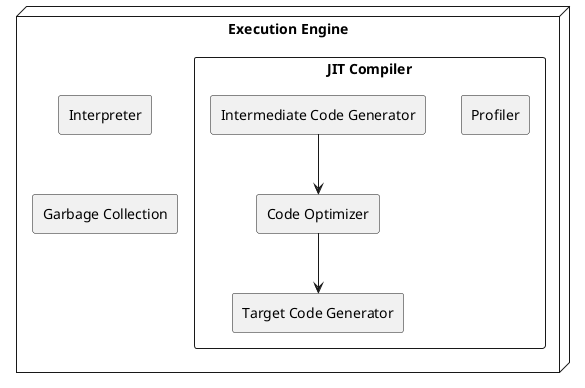 @startuml

package "Execution Engine" <<Node>> {
	package "Interpreter" <<Rectangle>> {
	}
	package "JIT Compiler" <<Rectangle>> {
		package "Intermediate Code Generator" <<Rectangle>> {
		}
		package "Code Optimizer" <<Rectangle>> {
		}
		package "Target Code Generator" <<Rectangle>> {
		}
		package "Profiler" <<Rectangle>> {
		}

		"Intermediate Code Generator" -[hidden]right-> "Profiler"
		"Intermediate Code Generator" --> "Code Optimizer"
		"Code Optimizer" --> "Target Code Generator"

	}
	package "Garbage Collection" <<Rectangle>> {
	}

	"Interpreter" -[hidden]-> "Garbage Collection"
}


@enduml